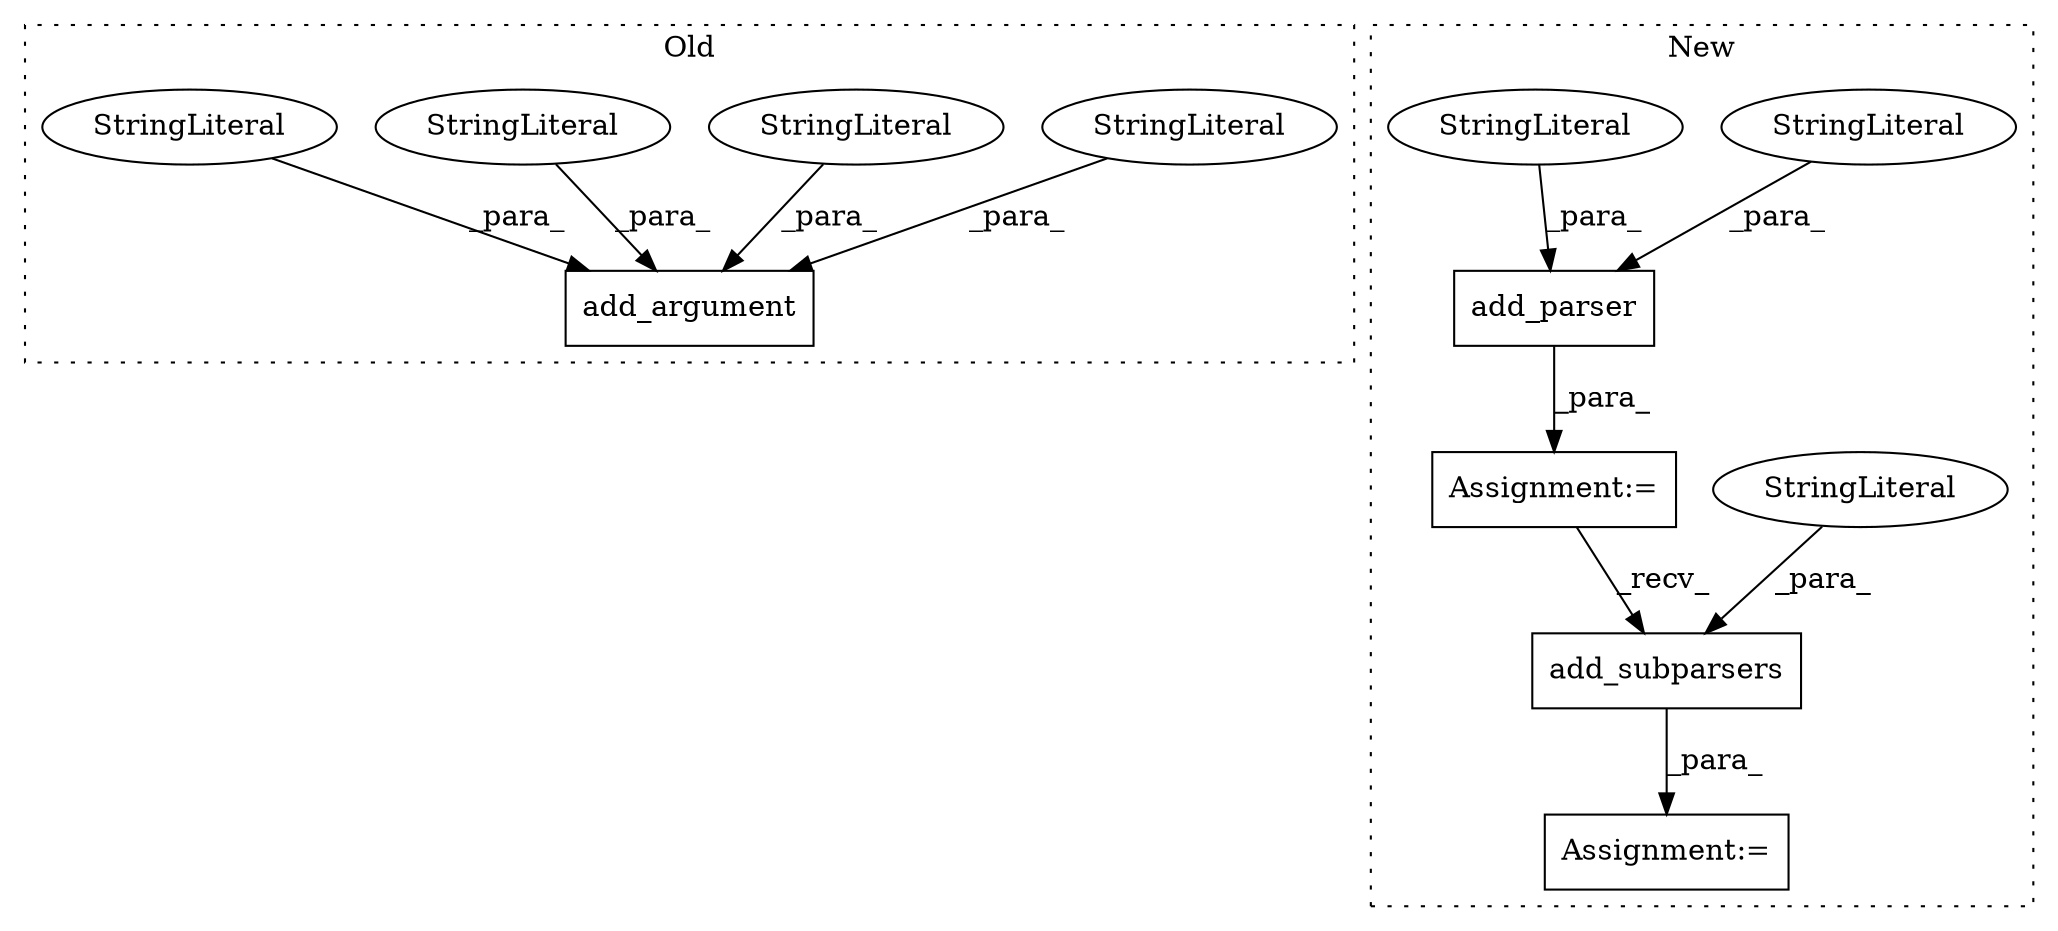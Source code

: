 digraph G {
subgraph cluster0 {
1 [label="add_argument" a="32" s="79369,79719" l="13,1" shape="box"];
3 [label="StringLiteral" a="45" s="79419" l="300" shape="ellipse"];
5 [label="StringLiteral" a="45" s="79387" l="18" shape="ellipse"];
7 [label="StringLiteral" a="45" s="79406" l="12" shape="ellipse"];
12 [label="StringLiteral" a="45" s="79382" l="4" shape="ellipse"];
label = "Old";
style="dotted";
}
subgraph cluster1 {
2 [label="add_subparsers" a="32" s="77580,77640" l="15,1" shape="box"];
4 [label="Assignment:=" a="7" s="77570" l="1" shape="box"];
6 [label="StringLiteral" a="45" s="77595" l="45" shape="ellipse"];
8 [label="add_parser" a="32" s="77476,77544" l="11,1" shape="box"];
9 [label="StringLiteral" a="45" s="77496" l="48" shape="ellipse"];
10 [label="StringLiteral" a="45" s="77487" l="8" shape="ellipse"];
11 [label="Assignment:=" a="7" s="77461" l="1" shape="box"];
label = "New";
style="dotted";
}
2 -> 4 [label="_para_"];
3 -> 1 [label="_para_"];
5 -> 1 [label="_para_"];
6 -> 2 [label="_para_"];
7 -> 1 [label="_para_"];
8 -> 11 [label="_para_"];
9 -> 8 [label="_para_"];
10 -> 8 [label="_para_"];
11 -> 2 [label="_recv_"];
12 -> 1 [label="_para_"];
}